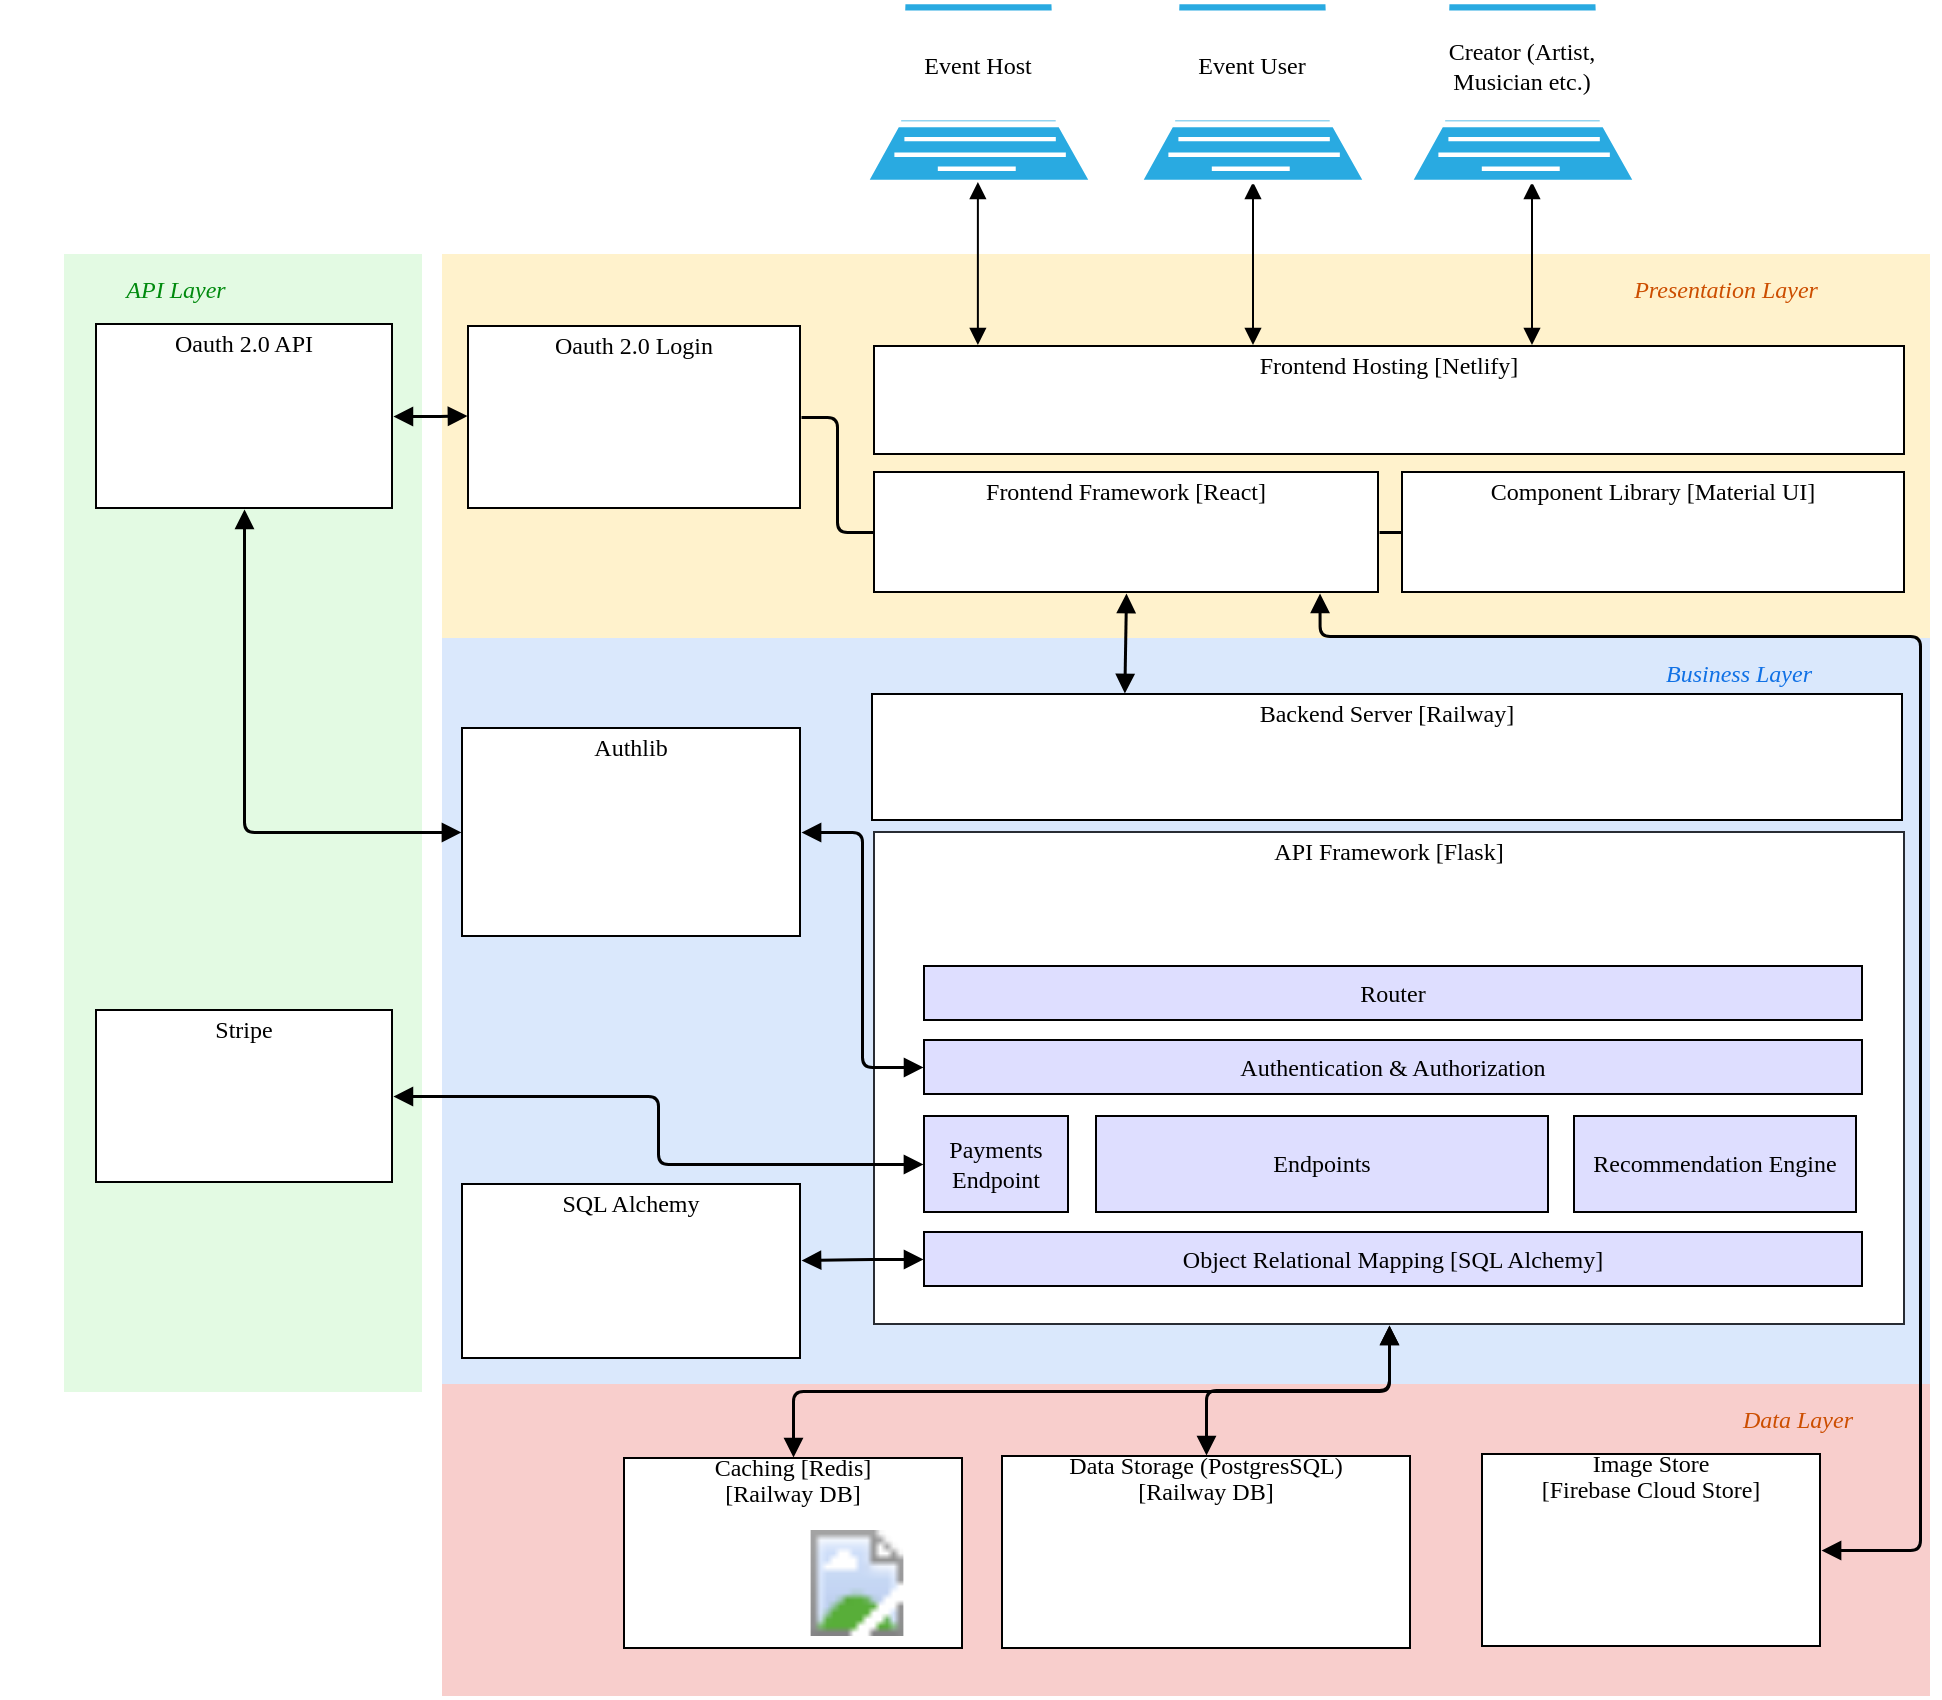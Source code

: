 <mxfile version="20.3.6" type="github">
  <diagram id="A0pS8hA710SsEqilMm7S" name="Page-1">
    <mxGraphModel dx="1131" dy="612" grid="1" gridSize="10" guides="1" tooltips="1" connect="1" arrows="1" fold="1" page="1" pageScale="1" pageWidth="850" pageHeight="1100" math="0" shadow="0">
      <root>
        <mxCell id="0" />
        <mxCell id="1" parent="0" />
        <UserObject label="" lucidchartObjectId="KflUuGD9~0LX" id="Cg7NqFjO_DHP6Ivuayq_-1">
          <mxCell style="html=1;overflow=block;blockSpacing=1;whiteSpace=wrap;fontSize=12;fontFamily=Comic Sans MS;fontColor=default;spacing=0;strokeOpacity=0;fillOpacity=100;fillColor=#e3fae3;" vertex="1" parent="1">
            <mxGeometry x="39" y="138" width="179" height="569" as="geometry" />
          </mxCell>
        </UserObject>
        <UserObject label="" lucidchartObjectId="dOoHLOUmPFQhY" id="Cg7NqFjO_DHP6Ivuayq_-2">
          <mxCell style="html=1;overflow=block;blockSpacing=1;whiteSpace=wrap;fontSize=12;fontFamily=Comic Sans MS;fontColor=default;spacing=0;strokeOpacity=0;fillOpacity=100;fillColor=#f8cecc;" vertex="1" parent="1">
            <mxGeometry x="228" y="703" width="744" height="156" as="geometry" />
          </mxCell>
        </UserObject>
        <UserObject label="" lucidchartObjectId="37PH2UHaHmSOB" id="Cg7NqFjO_DHP6Ivuayq_-3">
          <mxCell style="html=1;overflow=block;blockSpacing=1;whiteSpace=wrap;fontSize=12;fontFamily=Comic Sans MS;fontColor=default;spacing=0;strokeOpacity=0;fillOpacity=100;fillColor=#dae8fc;" vertex="1" parent="1">
            <mxGeometry x="228" y="330" width="744" height="373" as="geometry" />
          </mxCell>
        </UserObject>
        <UserObject label="" lucidchartObjectId="AGhNGLhYOkbrz" id="Cg7NqFjO_DHP6Ivuayq_-4">
          <mxCell style="html=1;overflow=block;blockSpacing=1;whiteSpace=wrap;fontSize=12;fontFamily=Comic Sans MS;fontColor=default;spacing=0;strokeOpacity=0;fillOpacity=100;fillColor=#fff2cc;" vertex="1" parent="1">
            <mxGeometry x="228" y="138" width="744" height="192" as="geometry" />
          </mxCell>
        </UserObject>
        <UserObject label="&lt;div style=&quot;display: flex; justify-content: center; text-align: center; align-items: baseline; font-size: 12px; line-height: 1.25; margin-top: -2px;&quot;&gt;&lt;span style=&quot;font-size: 12px;&quot;&gt;&lt;span style=&quot;font-size: 12px; color: rgb(0, 0, 0);&quot;&gt;&lt;br&gt;&lt;/span&gt;&lt;/span&gt;&lt;span style=&quot;font-size: 12px;&quot;&gt;&lt;span style=&quot;font-size: 12px; color: rgb(0, 0, 0);&quot;&gt;&lt;br&gt;&lt;/span&gt;&lt;/span&gt;&lt;span style=&quot;font-size: 12px;&quot;&gt;&lt;span style=&quot;font-size: 12px; color: rgb(0, 0, 0);&quot;&gt;Caching [Redis]&lt;br&gt;&lt;/span&gt;&lt;/span&gt;&lt;/div&gt;&lt;div style=&quot;display: flex; justify-content: center; text-align: center; align-items: baseline; font-size: 12px; line-height: 1.25; margin-top: -2px;&quot;&gt;&lt;span style=&quot;font-size: 12px;&quot;&gt;&lt;span style=&quot;font-size: 12px; color: rgb(0, 0, 0);&quot;&gt;[Railway DB]&lt;/span&gt;&lt;/span&gt;&lt;/div&gt;" lucidchartObjectId="C5wIBzSA42G3L" id="Cg7NqFjO_DHP6Ivuayq_-5">
          <mxCell style="html=1;overflow=block;blockSpacing=1;whiteSpace=wrap;fontSize=12;fontFamily=Comic Sans MS;spacing=0;verticalAlign=top;strokeOpacity=100;fillOpacity=100;fillColor=#ffffff;" vertex="1" parent="1">
            <mxGeometry x="319" y="740" width="169" height="95" as="geometry" />
          </mxCell>
        </UserObject>
        <UserObject label="" lucidchartObjectId="f0mxfCQSc4t0V" id="Cg7NqFjO_DHP6Ivuayq_-6">
          <mxCell style="html=1;jettySize=18;whiteSpace=wrap;fontSize=12;strokeOpacity=100;rounded=0;startArrow=block;startFill=1;endArrow=block;endFill=1;exitX=0.5;exitY=1;exitPerimeter=0;entryX=0.5;entryY=-0.009;entryPerimeter=0;fontFamily=Comic Sans MS;" edge="1" parent="1" source="Cg7NqFjO_DHP6Ivuayq_-29">
            <mxGeometry width="100" height="100" relative="1" as="geometry">
              <Array as="points" />
              <mxPoint x="633.5" y="183.514" as="targetPoint" />
            </mxGeometry>
          </mxCell>
        </UserObject>
        <UserObject label="Presentation Layer" lucidchartObjectId="sjhBvCZkmkm6C" id="Cg7NqFjO_DHP6Ivuayq_-7">
          <mxCell style="html=1;overflow=block;blockSpacing=1;whiteSpace=wrap;fontSize=12;fontFamily=Comic Sans MS;fontColor=#cc4e00;fontStyle=2;align=center;spacing=0;strokeOpacity=0;fillOpacity=0;fillColor=#000000;" vertex="1" parent="1">
            <mxGeometry x="768" y="138" width="204" height="36" as="geometry" />
          </mxCell>
        </UserObject>
        <UserObject label="" lucidchartObjectId="Y4rMe6e9mDRt7" id="Cg7NqFjO_DHP6Ivuayq_-8">
          <mxCell style="html=1;overflow=block;blockSpacing=1;whiteSpace=wrap;shape=image;fontSize=12;spacing=0;verticalAlign=top;strokeOpacity=0;image=https://dwglogo.com/wp-content/uploads/2017/12/1100px_Redis_Logo_01.png;fontFamily=Comic Sans MS;" vertex="1" parent="1">
            <mxGeometry x="409" y="776" width="53" height="53" as="geometry" />
          </mxCell>
        </UserObject>
        <UserObject label="Business Layer" lucidchartObjectId="OoNy25D~4qQi" id="Cg7NqFjO_DHP6Ivuayq_-9">
          <mxCell style="html=1;overflow=block;blockSpacing=1;whiteSpace=wrap;fontSize=12;fontFamily=Comic Sans MS;fontColor=#1071e5;fontStyle=2;align=center;spacing=0;strokeOpacity=0;fillOpacity=0;fillColor=#000000;" vertex="1" parent="1">
            <mxGeometry x="781" y="330" width="191" height="36" as="geometry" />
          </mxCell>
        </UserObject>
        <UserObject label="Data Layer" lucidchartObjectId="ZoNyhU-~kzkb" id="Cg7NqFjO_DHP6Ivuayq_-10">
          <mxCell style="html=1;overflow=block;blockSpacing=1;whiteSpace=wrap;fontSize=12;fontFamily=Comic Sans MS;fontColor=#cc4e00;fontStyle=2;align=center;spacing=0;strokeOpacity=0;fillOpacity=0;fillColor=#000000;" vertex="1" parent="1">
            <mxGeometry x="840" y="703" width="132" height="36" as="geometry" />
          </mxCell>
        </UserObject>
        <UserObject label="Authlib" lucidchartObjectId="tq96LNb9Vq6AR" id="Cg7NqFjO_DHP6Ivuayq_-11">
          <mxCell style="html=1;overflow=block;blockSpacing=1;whiteSpace=wrap;fontSize=12;fontFamily=Comic Sans MS;fontColor=default;spacingTop=3;spacing=0;verticalAlign=top;strokeOpacity=100;fillOpacity=100;fillColor=#ffffff;" vertex="1" parent="1">
            <mxGeometry x="238" y="375" width="169" height="104" as="geometry" />
          </mxCell>
        </UserObject>
        <UserObject label="Frontend Framework [React]" lucidchartObjectId="V97wRFRRcTpoC" id="Cg7NqFjO_DHP6Ivuayq_-12">
          <mxCell style="html=1;overflow=block;blockSpacing=1;whiteSpace=wrap;fontSize=12;fontFamily=Comic Sans MS;fontColor=default;align=center;spacingTop=3;spacing=0;verticalAlign=top;strokeOpacity=100;fillOpacity=100;fillColor=#ffffff;" vertex="1" parent="1">
            <mxGeometry x="444" y="247" width="252" height="60" as="geometry" />
          </mxCell>
        </UserObject>
        <mxCell id="Cg7NqFjO_DHP6Ivuayq_-13" value="Component Library [Material UI]" style="html=1;overflow=block;blockSpacing=1;whiteSpace=wrap;fontSize=12;fontFamily=Comic Sans MS;fontColor=default;spacingTop=3;spacing=0;verticalAlign=top;strokeOpacity=100;fillOpacity=100;fillColor=#ffffff;container=1;collapsible=0;" vertex="1" parent="1">
          <mxGeometry x="708" y="247" width="251" height="60" as="geometry" />
        </mxCell>
        <UserObject label="" lucidchartObjectId="t4kUXqDANXcT" id="Cg7NqFjO_DHP6Ivuayq_-14">
          <mxCell style="html=1;overflow=block;blockSpacing=1;whiteSpace=wrap;shape=image;fontSize=12;spacing=0;strokeColor=none;strokeOpacity=100;strokeWidth=0;image=https://images.lucid.app/images/38f67add-59fb-4a18-ab17-9af368d4f261/content;imageAspect=0;fontFamily=Comic Sans MS;" vertex="1" parent="Cg7NqFjO_DHP6Ivuayq_-13">
            <mxGeometry x="101" y="18" width="50" height="39" as="geometry" />
          </mxCell>
        </UserObject>
        <UserObject label="Oauth 2.0 Login" lucidchartObjectId="q4NymYBs.0jf" id="Cg7NqFjO_DHP6Ivuayq_-15">
          <mxCell style="html=1;overflow=block;blockSpacing=1;whiteSpace=wrap;fontSize=12;fontFamily=Comic Sans MS;fontColor=default;spacingTop=3;spacing=0;verticalAlign=top;strokeOpacity=100;fillOpacity=100;fillColor=#ffffff;" vertex="1" parent="1">
            <mxGeometry x="241" y="174" width="166" height="91" as="geometry" />
          </mxCell>
        </UserObject>
        <UserObject label="" lucidchartObjectId="m0NyFxw8UOBD" id="Cg7NqFjO_DHP6Ivuayq_-16">
          <mxCell style="html=1;jettySize=18;whiteSpace=wrap;fontSize=12;strokeWidth=1.5;rounded=1;arcSize=10;edgeStyle=orthogonalEdgeStyle;startArrow=none;endArrow=none;exitX=1.002;exitY=0.5;exitPerimeter=0;entryX=-0.002;entryY=0.5;entryPerimeter=0;fontFamily=Comic Sans MS;" edge="1" parent="1" source="Cg7NqFjO_DHP6Ivuayq_-12" target="Cg7NqFjO_DHP6Ivuayq_-13">
            <mxGeometry width="100" height="100" relative="1" as="geometry">
              <Array as="points" />
            </mxGeometry>
          </mxCell>
        </UserObject>
        <UserObject label="" lucidchartObjectId="R4NyQ9~4Hdhu" id="Cg7NqFjO_DHP6Ivuayq_-17">
          <mxCell style="html=1;jettySize=18;whiteSpace=wrap;fontSize=12;strokeWidth=1.5;rounded=1;arcSize=10;edgeStyle=orthogonalEdgeStyle;startArrow=none;endArrow=none;exitX=1.003;exitY=0.5;exitPerimeter=0;entryX=-0.002;entryY=0.5;entryPerimeter=0;fontFamily=Comic Sans MS;" edge="1" parent="1" source="Cg7NqFjO_DHP6Ivuayq_-15" target="Cg7NqFjO_DHP6Ivuayq_-12">
            <mxGeometry width="100" height="100" relative="1" as="geometry">
              <Array as="points" />
            </mxGeometry>
          </mxCell>
        </UserObject>
        <UserObject label="API Framework [Flask]" lucidchartObjectId="LNzCLRs96HGrY" id="Cg7NqFjO_DHP6Ivuayq_-18">
          <mxCell style="html=1;overflow=block;blockSpacing=1;whiteSpace=wrap;fontSize=12;fontFamily=Comic Sans MS;fontColor=default;spacingTop=3;spacing=0;verticalAlign=top;strokeColor=#282c33;strokeOpacity=100;fillOpacity=100;fillColor=#ffffff;" vertex="1" parent="1">
            <mxGeometry x="444" y="427" width="515" height="246" as="geometry" />
          </mxCell>
        </UserObject>
        <UserObject label="Authentication &amp;amp; Authorization" lucidchartObjectId="I~Ny8DVSjl3a" id="Cg7NqFjO_DHP6Ivuayq_-19">
          <mxCell style="html=1;overflow=block;blockSpacing=1;whiteSpace=wrap;fontSize=12;fontFamily=Comic Sans MS;fontColor=default;align=center;spacing=0;verticalAlign=middle;strokeOpacity=100;fillOpacity=100;fillColor=#dedeff;" vertex="1" parent="1">
            <mxGeometry x="469" y="531" width="469" height="27" as="geometry" />
          </mxCell>
        </UserObject>
        <UserObject label="Endpoints" lucidchartObjectId="~aOyGWz~2H84" id="Cg7NqFjO_DHP6Ivuayq_-20">
          <mxCell style="html=1;overflow=block;blockSpacing=1;whiteSpace=wrap;fontSize=12;fontFamily=Comic Sans MS;fontColor=default;spacing=0;verticalAlign=middle;strokeOpacity=100;fillOpacity=100;fillColor=#dedeff;" vertex="1" parent="1">
            <mxGeometry x="555" y="569" width="226" height="48" as="geometry" />
          </mxCell>
        </UserObject>
        <UserObject label="Payments Endpoint" lucidchartObjectId="icOya3Ib8Wng" id="Cg7NqFjO_DHP6Ivuayq_-21">
          <mxCell style="html=1;overflow=block;blockSpacing=1;whiteSpace=wrap;fontSize=12;fontFamily=Comic Sans MS;fontColor=default;spacing=0;verticalAlign=middle;strokeOpacity=100;fillOpacity=100;fillColor=#dedeff;" vertex="1" parent="1">
            <mxGeometry x="469" y="569" width="72" height="48" as="geometry" />
          </mxCell>
        </UserObject>
        <UserObject label="Router" lucidchartObjectId="bgOyOaCuzOn0" id="Cg7NqFjO_DHP6Ivuayq_-22">
          <mxCell style="html=1;overflow=block;blockSpacing=1;whiteSpace=wrap;fontSize=12;fontFamily=Comic Sans MS;fontColor=default;align=center;spacing=0;verticalAlign=middle;strokeOpacity=100;fillOpacity=100;fillColor=#dedeff;" vertex="1" parent="1">
            <mxGeometry x="469" y="494" width="469" height="27" as="geometry" />
          </mxCell>
        </UserObject>
        <UserObject label="&lt;div style=&quot;display: flex; justify-content: center; text-align: center; align-items: baseline; font-size: 12px; line-height: 1.25; margin-top: -2px;&quot;&gt;&lt;span style=&quot;font-size: 12px;&quot;&gt;&lt;span style=&quot;font-size: 12px; color: rgb(0, 0, 0);&quot;&gt;Data Storage (PostgresSQL)&lt;/span&gt;&lt;span style=&quot;font-size: 12px; color: rgb(0, 0, 0);&quot;&gt;&#xa;&lt;/span&gt;&lt;/span&gt;&lt;/div&gt;&lt;div style=&quot;display: flex; justify-content: center; text-align: center; align-items: baseline; font-size: 12px; line-height: 1.25; margin-top: -2px;&quot;&gt;&lt;span style=&quot;font-size: 12px;&quot;&gt;&lt;span style=&quot;font-size: 12px;&quot;&gt;&lt;span style=&quot;font-size: 12px; color: rgb(0, 0, 0);&quot;&gt;[Railway DB]&lt;/span&gt;&lt;/span&gt;&lt;/span&gt;&lt;/div&gt;" lucidchartObjectId="Ubcgcxa4KTZTX" id="Cg7NqFjO_DHP6Ivuayq_-23">
          <mxCell style="html=1;overflow=block;blockSpacing=1;whiteSpace=wrap;fontSize=12;fontFamily=Comic Sans MS;spacing=0;verticalAlign=top;strokeOpacity=100;fillOpacity=100;fillColor=#ffffff;" vertex="1" parent="1">
            <mxGeometry x="508" y="739" width="204" height="96" as="geometry" />
          </mxCell>
        </UserObject>
        <UserObject label="" lucidchartObjectId="0uOy8vkMmo.k" id="Cg7NqFjO_DHP6Ivuayq_-24">
          <mxCell style="html=1;jettySize=18;whiteSpace=wrap;fontSize=12;strokeWidth=1.5;rounded=0;startArrow=block;startFill=1;endArrow=block;endFill=1;exitX=0.5;exitY=1.008;exitPerimeter=0;entryX=0.245;entryY=-0.008;entryPerimeter=0;fontFamily=Comic Sans MS;" edge="1" parent="1" source="Cg7NqFjO_DHP6Ivuayq_-12" target="Cg7NqFjO_DHP6Ivuayq_-33">
            <mxGeometry width="100" height="100" relative="1" as="geometry">
              <Array as="points" />
            </mxGeometry>
          </mxCell>
        </UserObject>
        <UserObject label="Object Relational Mapping [SQL Alchemy]" lucidchartObjectId="UxOyC4Dy4.lf" id="Cg7NqFjO_DHP6Ivuayq_-25">
          <mxCell style="html=1;overflow=block;blockSpacing=1;whiteSpace=wrap;fontSize=12;fontFamily=Comic Sans MS;fontColor=default;align=center;spacing=0;verticalAlign=middle;strokeOpacity=100;fillOpacity=100;fillColor=#dedeff;" vertex="1" parent="1">
            <mxGeometry x="469" y="627" width="469" height="27" as="geometry" />
          </mxCell>
        </UserObject>
        <UserObject label="" lucidchartObjectId="IAOyn0avxWIQ" id="Cg7NqFjO_DHP6Ivuayq_-26">
          <mxCell style="html=1;jettySize=18;whiteSpace=wrap;fontSize=12;strokeWidth=1.5;rounded=1;arcSize=10;edgeStyle=orthogonalEdgeStyle;startArrow=block;startFill=1;endArrow=block;endFill=1;exitX=0.5;exitY=1.002;exitPerimeter=0;entryX=0.5;entryY=-0.005;entryPerimeter=0;fontFamily=Comic Sans MS;" edge="1" parent="1" source="Cg7NqFjO_DHP6Ivuayq_-18" target="Cg7NqFjO_DHP6Ivuayq_-23">
            <mxGeometry width="100" height="100" relative="1" as="geometry">
              <Array as="points" />
            </mxGeometry>
          </mxCell>
        </UserObject>
        <UserObject label="" lucidchartObjectId="NAOy4X76EoQr" id="Cg7NqFjO_DHP6Ivuayq_-27">
          <mxCell style="html=1;jettySize=18;whiteSpace=wrap;fontSize=12;strokeWidth=1.5;rounded=1;arcSize=10;edgeStyle=orthogonalEdgeStyle;startArrow=block;startFill=1;endArrow=block;endFill=1;exitX=0.5;exitY=1.002;exitPerimeter=0;entryX=0.5;entryY=-0.005;entryPerimeter=0;fontFamily=Comic Sans MS;" edge="1" parent="1" source="Cg7NqFjO_DHP6Ivuayq_-18" target="Cg7NqFjO_DHP6Ivuayq_-5">
            <mxGeometry width="100" height="100" relative="1" as="geometry">
              <Array as="points" />
            </mxGeometry>
          </mxCell>
        </UserObject>
        <UserObject label="" lucidchartObjectId="pEOyoyxn7rpf" id="Cg7NqFjO_DHP6Ivuayq_-28">
          <mxCell style="html=1;jettySize=18;whiteSpace=wrap;fontSize=12;strokeWidth=1.5;rounded=1;arcSize=10;edgeStyle=orthogonalEdgeStyle;startArrow=block;startFill=1;endArrow=block;endFill=1;exitX=1.003;exitY=0.5;exitPerimeter=0;entryX=-0.001;entryY=0.5;entryPerimeter=0;fontFamily=Comic Sans MS;" edge="1" parent="1" source="Cg7NqFjO_DHP6Ivuayq_-11" target="Cg7NqFjO_DHP6Ivuayq_-19">
            <mxGeometry width="100" height="100" relative="1" as="geometry">
              <Array as="points" />
            </mxGeometry>
          </mxCell>
        </UserObject>
        <mxCell id="Cg7NqFjO_DHP6Ivuayq_-29" value="" style="html=1;overflow=block;blockSpacing=1;whiteSpace=wrap;shape=mxgraph.networks.laptop;fillColor=#29AAE1;strokeColor=#ffffff;labelPosition=center;verticalLabelPosition=bottom;align=center;verticalAlign=top;fontSize=12;spacing=0;strokeOpacity=100;rounded=1;absoluteArcSize=1;arcSize=7.5;strokeWidth=1.5;container=1;collapsible=0;fontFamily=Comic Sans MS;" vertex="1" parent="1">
          <mxGeometry x="577" y="12" width="113" height="90" as="geometry" />
        </mxCell>
        <UserObject label="Event User" lucidchartObjectId="rC-yZTWUNvfk" id="Cg7NqFjO_DHP6Ivuayq_-30">
          <mxCell style="html=1;overflow=block;blockSpacing=1;whiteSpace=wrap;fontSize=12;fontColor=default;spacing=0;strokeColor=none;strokeOpacity=100;fillColor=#ffffff;strokeWidth=0;fontFamily=Comic Sans MS;" vertex="1" parent="Cg7NqFjO_DHP6Ivuayq_-29">
            <mxGeometry x="10" y="4" width="92" height="55" as="geometry" />
          </mxCell>
        </UserObject>
        <UserObject label="Frontend Hosting [Netlify]" lucidchartObjectId="yK_yyZy-PMjJ" id="Cg7NqFjO_DHP6Ivuayq_-31">
          <mxCell style="html=1;overflow=block;blockSpacing=1;whiteSpace=wrap;fontSize=12;fontFamily=Comic Sans MS;fontColor=default;spacingTop=3;spacing=0;verticalAlign=top;strokeOpacity=100;fillOpacity=100;fillColor=#ffffff;" vertex="1" parent="1">
            <mxGeometry x="444" y="184" width="515" height="54" as="geometry" />
          </mxCell>
        </UserObject>
        <UserObject label="" lucidchartObjectId="zM_ydNRPcr.M" id="Cg7NqFjO_DHP6Ivuayq_-32">
          <mxCell style="html=1;overflow=block;blockSpacing=1;whiteSpace=wrap;shape=image;fontSize=12;spacing=0;strokeColor=none;strokeOpacity=100;strokeWidth=0;image=https://images.lucid.app/images/d51110e1-d756-459c-9354-0177be8767ac/content;imageAspect=0;fontFamily=Comic Sans MS;" vertex="1" parent="1">
            <mxGeometry x="651" y="210" width="89" height="24" as="geometry" />
          </mxCell>
        </UserObject>
        <UserObject label="Backend Server [Railway]" lucidchartObjectId="5N_y6g8pTtUp" id="Cg7NqFjO_DHP6Ivuayq_-33">
          <mxCell style="html=1;overflow=block;blockSpacing=1;whiteSpace=wrap;fontSize=12;fontFamily=Comic Sans MS;fontColor=default;spacingTop=3;spacing=0;verticalAlign=top;strokeOpacity=100;fillOpacity=100;fillColor=#ffffff;" vertex="1" parent="1">
            <mxGeometry x="443" y="358" width="515" height="63" as="geometry" />
          </mxCell>
        </UserObject>
        <UserObject label="" lucidchartObjectId="3dkUPjXQKrpz" id="Cg7NqFjO_DHP6Ivuayq_-34">
          <mxCell style="html=1;overflow=block;blockSpacing=1;whiteSpace=wrap;shape=image;fontSize=12;spacing=0;strokeColor=none;strokeOpacity=100;strokeWidth=0;image=https://images.lucid.app/images/3e6cae71-648f-4bd4-9441-35870fd851bb/content;imageAspect=0;fontFamily=Comic Sans MS;" vertex="1" parent="1">
            <mxGeometry x="549" y="268" width="40" height="35" as="geometry" />
          </mxCell>
        </UserObject>
        <UserObject label="" lucidchartObjectId="_LkUr-2bW4Gr" id="Cg7NqFjO_DHP6Ivuayq_-35">
          <mxCell style="html=1;overflow=block;blockSpacing=1;whiteSpace=wrap;shape=image;fontSize=12;spacing=0;strokeColor=none;strokeOpacity=100;strokeWidth=0;image=https://images.lucid.app/images/39aa3b4d-27c5-4003-85d8-6c67f9e7c17a/content;imageAspect=0;fontFamily=Comic Sans MS;" vertex="1" parent="1">
            <mxGeometry x="272" y="210" width="44" height="44" as="geometry" />
          </mxCell>
        </UserObject>
        <UserObject label="" lucidchartObjectId="MNkU_DrbpZXX" id="Cg7NqFjO_DHP6Ivuayq_-36">
          <mxCell style="html=1;overflow=block;blockSpacing=1;whiteSpace=wrap;shape=image;fontSize=12;spacing=0;strokeColor=none;strokeOpacity=100;strokeWidth=0;image=https://images.lucid.app/images/106baeca-0bd3-478b-b45f-23a594445989/content;imageAspect=0;fontFamily=Comic Sans MS;" vertex="1" parent="1">
            <mxGeometry x="332" y="206" width="48" height="48" as="geometry" />
          </mxCell>
        </UserObject>
        <UserObject label="" lucidchartObjectId="hPkU6cUh-9t1" id="Cg7NqFjO_DHP6Ivuayq_-37">
          <mxCell style="html=1;overflow=block;blockSpacing=1;whiteSpace=wrap;shape=image;fontSize=12;spacing=0;strokeColor=none;strokeOpacity=100;strokeWidth=0;image=https://images.lucid.app/images/140d092a-e6a7-4575-920d-d1aa1f1f8724/content;imageAspect=0;fontFamily=Comic Sans MS;" vertex="1" parent="1">
            <mxGeometry x="284" y="396" width="79" height="79" as="geometry" />
          </mxCell>
        </UserObject>
        <UserObject label="" lucidchartObjectId="xRkUDiWkDgxQ" id="Cg7NqFjO_DHP6Ivuayq_-38">
          <mxCell style="html=1;overflow=block;blockSpacing=1;whiteSpace=wrap;shape=image;fontSize=12;spacing=0;strokeColor=none;strokeOpacity=100;strokeWidth=0;image=https://images.lucid.app/images/ae1336ba-9c97-4612-8b84-46ee0ac92080/content;imageAspect=0;fontFamily=Comic Sans MS;" vertex="1" parent="1">
            <mxGeometry x="684" y="380" width="35" height="35" as="geometry" />
          </mxCell>
        </UserObject>
        <UserObject label="" lucidchartObjectId="QSkU3E9sJQmX" id="Cg7NqFjO_DHP6Ivuayq_-39">
          <mxCell style="html=1;overflow=block;blockSpacing=1;whiteSpace=wrap;shape=image;fontSize=12;spacing=0;strokeColor=none;strokeOpacity=100;strokeWidth=0;image=https://images.lucid.app/images/ca8d01fe-9c4a-4e6f-9b97-61d6d0cb766e/content;imageAspect=0;fontFamily=Comic Sans MS;" vertex="1" parent="1">
            <mxGeometry x="688" y="445" width="33" height="42" as="geometry" />
          </mxCell>
        </UserObject>
        <UserObject label="Stripe" lucidchartObjectId="CglU_JX8NKY8" id="Cg7NqFjO_DHP6Ivuayq_-40">
          <mxCell style="html=1;overflow=block;blockSpacing=1;whiteSpace=wrap;fontSize=12;fontFamily=Comic Sans MS;fontColor=default;spacingTop=3;spacing=0;verticalAlign=top;strokeOpacity=100;fillOpacity=100;fillColor=#ffffff;" vertex="1" parent="1">
            <mxGeometry x="55" y="516" width="148" height="86" as="geometry" />
          </mxCell>
        </UserObject>
        <UserObject label="SQL Alchemy" lucidchartObjectId="_XkUhmPmqRSG" id="Cg7NqFjO_DHP6Ivuayq_-41">
          <mxCell style="html=1;overflow=block;blockSpacing=1;whiteSpace=wrap;fontSize=12;fontFamily=Comic Sans MS;fontColor=default;spacingTop=3;spacing=0;verticalAlign=top;strokeOpacity=100;fillOpacity=100;fillColor=#ffffff;" vertex="1" parent="1">
            <mxGeometry x="238" y="603" width="169" height="87" as="geometry" />
          </mxCell>
        </UserObject>
        <UserObject label="" lucidchartObjectId="oZkU1_f5._hZ" id="Cg7NqFjO_DHP6Ivuayq_-42">
          <mxCell style="html=1;overflow=block;blockSpacing=1;whiteSpace=wrap;shape=image;fontSize=12;spacing=0;strokeColor=none;strokeOpacity=100;strokeWidth=0;image=https://images.lucid.app/images/95807716-5ac0-412e-9f81-c3d11347e7c1/content;imageAspect=0;fontFamily=Comic Sans MS;" vertex="1" parent="1">
            <mxGeometry x="250" y="635" width="146" height="31" as="geometry" />
          </mxCell>
        </UserObject>
        <UserObject label="" lucidchartObjectId="z0kUNxTsbre4" id="Cg7NqFjO_DHP6Ivuayq_-43">
          <mxCell style="html=1;overflow=block;blockSpacing=1;whiteSpace=wrap;shape=image;fontSize=12;spacing=0;strokeColor=none;strokeOpacity=100;strokeWidth=0;image=https://images.lucid.app/images/ae1336ba-9c97-4612-8b84-46ee0ac92080/content;imageAspect=0;fontFamily=Comic Sans MS;" vertex="1" parent="1">
            <mxGeometry x="552" y="786" width="43" height="43" as="geometry" />
          </mxCell>
        </UserObject>
        <UserObject label="" lucidchartObjectId="X0kU4YK4gXDv" id="Cg7NqFjO_DHP6Ivuayq_-44">
          <mxCell style="html=1;overflow=block;blockSpacing=1;whiteSpace=wrap;shape=image;fontSize=12;spacing=0;strokeColor=none;strokeOpacity=100;strokeWidth=0;image=https://images.lucid.app/images/38a9e36b-c81b-458e-8df2-cbe66859c18d/content;imageAspect=0;fontFamily=Comic Sans MS;" vertex="1" parent="1">
            <mxGeometry x="626" y="786" width="46" height="48" as="geometry" />
          </mxCell>
        </UserObject>
        <UserObject label="Recommendation Engine" lucidchartObjectId="y1kUUux_8yGA" id="Cg7NqFjO_DHP6Ivuayq_-45">
          <mxCell style="html=1;overflow=block;blockSpacing=1;whiteSpace=wrap;fontSize=12;fontFamily=Comic Sans MS;fontColor=default;spacing=0;verticalAlign=middle;strokeOpacity=100;fillOpacity=100;fillColor=#dedeff;" vertex="1" parent="1">
            <mxGeometry x="794" y="569" width="141" height="48" as="geometry" />
          </mxCell>
        </UserObject>
        <UserObject label="" lucidchartObjectId="x2kUYZSCVoZ3" id="Cg7NqFjO_DHP6Ivuayq_-46">
          <mxCell style="html=1;jettySize=18;whiteSpace=wrap;fontSize=12;strokeWidth=1.5;rounded=1;arcSize=10;edgeStyle=orthogonalEdgeStyle;startArrow=block;startFill=1;endArrow=block;endFill=1;exitX=-0.001;exitY=0.5;exitPerimeter=0;entryX=1.003;entryY=0.437;entryPerimeter=0;fontFamily=Comic Sans MS;" edge="1" parent="1" source="Cg7NqFjO_DHP6Ivuayq_-25" target="Cg7NqFjO_DHP6Ivuayq_-41">
            <mxGeometry width="100" height="100" relative="1" as="geometry">
              <Array as="points" />
            </mxGeometry>
          </mxCell>
        </UserObject>
        <UserObject label="" lucidchartObjectId="-2kU_JAo3ClN" id="Cg7NqFjO_DHP6Ivuayq_-47">
          <mxCell style="html=1;overflow=block;blockSpacing=1;whiteSpace=wrap;shape=image;fontSize=12;spacing=0;strokeColor=none;strokeOpacity=100;strokeWidth=0;image=https://images.lucid.app/images/ae1336ba-9c97-4612-8b84-46ee0ac92080/content;imageAspect=0;fontFamily=Comic Sans MS;" vertex="1" parent="1">
            <mxGeometry x="343" y="781" width="43" height="43" as="geometry" />
          </mxCell>
        </UserObject>
        <UserObject label="" lucidchartObjectId="IVkUQHenV3nI" id="Cg7NqFjO_DHP6Ivuayq_-48">
          <mxCell style="html=1;overflow=block;blockSpacing=1;whiteSpace=wrap;shape=image;fontSize=12;spacing=0;strokeColor=none;strokeOpacity=100;strokeWidth=0;image=https://images.lucid.app/images/08741bcf-7314-4c71-b19b-2cb8e63de706/content;imageAspect=0;fontFamily=Comic Sans MS;" vertex="1" parent="1">
            <mxGeometry x="68" y="539" width="122" height="58" as="geometry" />
          </mxCell>
        </UserObject>
        <UserObject label="API Layer" lucidchartObjectId="9flUxK7bBcEH" id="Cg7NqFjO_DHP6Ivuayq_-49">
          <mxCell style="html=1;overflow=block;blockSpacing=1;whiteSpace=wrap;fontSize=12;fontFamily=Comic Sans MS;fontColor=#008a0e;fontStyle=2;spacing=0;strokeOpacity=0;fillOpacity=0;fillColor=#000000;" vertex="1" parent="1">
            <mxGeometry x="8" y="138" width="174" height="36" as="geometry" />
          </mxCell>
        </UserObject>
        <UserObject label="" lucidchartObjectId="bhlUZmm7B5SV" id="Cg7NqFjO_DHP6Ivuayq_-50">
          <mxCell style="html=1;jettySize=18;whiteSpace=wrap;fontSize=12;strokeWidth=1.5;rounded=1;arcSize=10;edgeStyle=orthogonalEdgeStyle;startArrow=block;startFill=1;endArrow=block;endFill=1;exitX=-0.007;exitY=0.5;exitPerimeter=0;entryX=1.003;entryY=0.5;entryPerimeter=0;fontFamily=Comic Sans MS;" edge="1" parent="1" source="Cg7NqFjO_DHP6Ivuayq_-21" target="Cg7NqFjO_DHP6Ivuayq_-40">
            <mxGeometry width="100" height="100" relative="1" as="geometry">
              <Array as="points" />
            </mxGeometry>
          </mxCell>
        </UserObject>
        <UserObject label="Oauth 2.0 API" lucidchartObjectId="RhlU893a.M_n" id="Cg7NqFjO_DHP6Ivuayq_-51">
          <mxCell style="html=1;overflow=block;blockSpacing=1;whiteSpace=wrap;fontSize=12;fontFamily=Comic Sans MS;fontColor=default;spacingTop=3;spacing=0;verticalAlign=top;strokeOpacity=100;fillOpacity=100;fillColor=#ffffff;" vertex="1" parent="1">
            <mxGeometry x="55" y="173" width="148" height="92" as="geometry" />
          </mxCell>
        </UserObject>
        <UserObject label="" lucidchartObjectId="ailUXmtWdHaH" id="Cg7NqFjO_DHP6Ivuayq_-52">
          <mxCell style="html=1;overflow=block;blockSpacing=1;whiteSpace=wrap;shape=image;fontSize=12;spacing=0;strokeColor=none;strokeOpacity=100;strokeWidth=0;image=https://images.lucid.app/images/39aa3b4d-27c5-4003-85d8-6c67f9e7c17a/content;imageAspect=0;fontFamily=Comic Sans MS;" vertex="1" parent="1">
            <mxGeometry x="73" y="206" width="44" height="44" as="geometry" />
          </mxCell>
        </UserObject>
        <UserObject label="" lucidchartObjectId="kilUjG9DCJsw" id="Cg7NqFjO_DHP6Ivuayq_-53">
          <mxCell style="html=1;overflow=block;blockSpacing=1;whiteSpace=wrap;shape=image;fontSize=12;spacing=0;strokeColor=none;strokeOpacity=100;strokeWidth=0;image=https://images.lucid.app/images/106baeca-0bd3-478b-b45f-23a594445989/content;imageAspect=0;fontFamily=Comic Sans MS;" vertex="1" parent="1">
            <mxGeometry x="131" y="204" width="48" height="48" as="geometry" />
          </mxCell>
        </UserObject>
        <UserObject label="" lucidchartObjectId="SilUk.NqIkUC" id="Cg7NqFjO_DHP6Ivuayq_-54">
          <mxCell style="html=1;jettySize=18;whiteSpace=wrap;fontSize=12;strokeWidth=1.5;rounded=1;arcSize=10;edgeStyle=orthogonalEdgeStyle;startArrow=block;startFill=1;endArrow=block;endFill=1;exitX=-0.003;exitY=0.5;exitPerimeter=0;entryX=0.5;entryY=1.005;entryPerimeter=0;fontFamily=Comic Sans MS;" edge="1" parent="1" source="Cg7NqFjO_DHP6Ivuayq_-11" target="Cg7NqFjO_DHP6Ivuayq_-51">
            <mxGeometry width="100" height="100" relative="1" as="geometry">
              <Array as="points" />
            </mxGeometry>
          </mxCell>
        </UserObject>
        <UserObject label="" lucidchartObjectId="-ilU.jBFKYjr" id="Cg7NqFjO_DHP6Ivuayq_-55">
          <mxCell style="html=1;jettySize=18;whiteSpace=wrap;fontSize=12;strokeWidth=1.5;rounded=1;arcSize=10;edgeStyle=orthogonalEdgeStyle;startArrow=block;startFill=1;endArrow=block;endFill=1;exitX=1.003;exitY=0.5;exitPerimeter=0;entryX=-0.003;entryY=0.492;entryPerimeter=0;fontFamily=Comic Sans MS;" edge="1" parent="1" source="Cg7NqFjO_DHP6Ivuayq_-51" target="Cg7NqFjO_DHP6Ivuayq_-15">
            <mxGeometry width="100" height="100" relative="1" as="geometry">
              <Array as="points" />
            </mxGeometry>
          </mxCell>
        </UserObject>
        <UserObject label="&lt;div style=&quot;display: flex; justify-content: center; text-align: center; align-items: baseline; font-size: 12px; line-height: 1.25; margin-top: -2px;&quot;&gt;&lt;span style=&quot;font-size: 12px;&quot;&gt;&lt;span style=&quot;font-size: 12px; color: rgb(0, 0, 0);&quot;&gt;Image Store&#xa;&lt;/span&gt;&lt;/span&gt;&lt;/div&gt;&lt;div style=&quot;display: flex; justify-content: center; text-align: center; align-items: baseline; font-size: 12px; line-height: 1.25; margin-top: -2px;&quot;&gt;&lt;span style=&quot;font-size: 12px;&quot;&gt;&lt;span style=&quot;font-size: 12px; color: rgb(0, 0, 0);&quot;&gt;[Firebase Cloud Store]&lt;/span&gt;&lt;/span&gt;&lt;/div&gt;" lucidchartObjectId="vllUH_nWdS3F" id="Cg7NqFjO_DHP6Ivuayq_-56">
          <mxCell style="html=1;overflow=block;blockSpacing=1;whiteSpace=wrap;fontSize=12;fontFamily=Comic Sans MS;spacing=0;verticalAlign=top;strokeOpacity=100;fillOpacity=100;fillColor=#ffffff;" vertex="1" parent="1">
            <mxGeometry x="748" y="738" width="169" height="96" as="geometry" />
          </mxCell>
        </UserObject>
        <UserObject label="" lucidchartObjectId="bnlUO1X09exD" id="Cg7NqFjO_DHP6Ivuayq_-57">
          <mxCell style="html=1;overflow=block;blockSpacing=1;whiteSpace=wrap;shape=image;fontSize=12;spacing=0;strokeColor=none;strokeOpacity=100;strokeWidth=0;image=https://images.lucid.app/images/583e1184-0bd2-4fcb-b8e2-d2bac36b8b5a/content;imageAspect=0;fontFamily=Comic Sans MS;" vertex="1" parent="1">
            <mxGeometry x="765" y="771" width="135" height="69" as="geometry" />
          </mxCell>
        </UserObject>
        <UserObject label="" lucidchartObjectId="jplU8tn55Mz9" id="Cg7NqFjO_DHP6Ivuayq_-58">
          <mxCell style="html=1;jettySize=18;whiteSpace=wrap;fontSize=12;strokeWidth=1.5;rounded=1;arcSize=10;edgeStyle=orthogonalEdgeStyle;startArrow=block;startFill=1;endArrow=block;endFill=1;exitX=1.003;exitY=0.5;exitPerimeter=0;entryX=0.884;entryY=1.008;entryPerimeter=0;fontFamily=Comic Sans MS;" edge="1" parent="1" source="Cg7NqFjO_DHP6Ivuayq_-56" target="Cg7NqFjO_DHP6Ivuayq_-12">
            <mxGeometry width="100" height="100" relative="1" as="geometry">
              <Array as="points">
                <mxPoint x="967" y="786" />
                <mxPoint x="967" y="329" />
                <mxPoint x="667" y="329" />
              </Array>
            </mxGeometry>
          </mxCell>
        </UserObject>
        <mxCell id="Cg7NqFjO_DHP6Ivuayq_-59" value="" style="html=1;overflow=block;blockSpacing=1;whiteSpace=wrap;shape=mxgraph.networks.laptop;fillColor=#29AAE1;strokeColor=#ffffff;labelPosition=center;verticalLabelPosition=bottom;align=center;verticalAlign=top;fontSize=12;spacing=0;strokeOpacity=100;rounded=1;absoluteArcSize=1;arcSize=7.5;strokeWidth=1.5;container=1;collapsible=0;fontFamily=Comic Sans MS;" vertex="1" parent="1">
          <mxGeometry x="440" y="12" width="113" height="90" as="geometry" />
        </mxCell>
        <UserObject label="Event Host" lucidchartObjectId="rC-yZTWUNvfk" id="Cg7NqFjO_DHP6Ivuayq_-60">
          <mxCell style="html=1;overflow=block;blockSpacing=1;whiteSpace=wrap;fontSize=12;fontColor=default;spacing=0;strokeColor=none;strokeOpacity=100;fillColor=#ffffff;strokeWidth=0;fontFamily=Comic Sans MS;" vertex="1" parent="Cg7NqFjO_DHP6Ivuayq_-59">
            <mxGeometry x="10" y="4" width="92" height="55" as="geometry" />
          </mxCell>
        </UserObject>
        <UserObject label="" lucidchartObjectId="f0mxfCQSc4t0V" id="Cg7NqFjO_DHP6Ivuayq_-61">
          <mxCell style="html=1;jettySize=18;whiteSpace=wrap;fontSize=12;strokeOpacity=100;rounded=0;startArrow=block;startFill=1;endArrow=block;endFill=1;exitX=0.5;exitY=1;exitPerimeter=0;entryX=0.5;entryY=-0.009;entryPerimeter=0;fontFamily=Comic Sans MS;" edge="1" parent="1">
            <mxGeometry width="100" height="100" relative="1" as="geometry">
              <Array as="points" />
              <mxPoint x="495.94" y="102" as="sourcePoint" />
              <mxPoint x="495.94" y="183.514" as="targetPoint" />
            </mxGeometry>
          </mxCell>
        </UserObject>
        <UserObject label="" lucidchartObjectId="f0mxfCQSc4t0V" id="Cg7NqFjO_DHP6Ivuayq_-62">
          <mxCell style="html=1;jettySize=18;whiteSpace=wrap;fontSize=12;strokeOpacity=100;rounded=0;startArrow=block;startFill=1;endArrow=block;endFill=1;exitX=0.5;exitY=1;exitPerimeter=0;entryX=0.5;entryY=-0.009;entryPerimeter=0;fontFamily=Comic Sans MS;" edge="1" parent="1">
            <mxGeometry width="100" height="100" relative="1" as="geometry">
              <Array as="points" />
              <mxPoint x="773" y="102" as="sourcePoint" />
              <mxPoint x="773" y="183.514" as="targetPoint" />
            </mxGeometry>
          </mxCell>
        </UserObject>
        <mxCell id="Cg7NqFjO_DHP6Ivuayq_-64" value="" style="html=1;overflow=block;blockSpacing=1;whiteSpace=wrap;shape=mxgraph.networks.laptop;fillColor=#29AAE1;strokeColor=#ffffff;labelPosition=center;verticalLabelPosition=bottom;align=center;verticalAlign=top;fontSize=12;spacing=0;strokeOpacity=100;rounded=1;absoluteArcSize=1;arcSize=7.5;strokeWidth=1.5;container=1;collapsible=0;fontFamily=Comic Sans MS;" vertex="1" parent="1">
          <mxGeometry x="712" y="12" width="113" height="90" as="geometry" />
        </mxCell>
        <UserObject label="Creator (Artist, Musician etc.)" lucidchartObjectId="rC-yZTWUNvfk" id="Cg7NqFjO_DHP6Ivuayq_-65">
          <mxCell style="html=1;overflow=block;blockSpacing=1;whiteSpace=wrap;fontSize=12;fontColor=default;spacing=0;strokeColor=none;strokeOpacity=100;fillColor=#ffffff;strokeWidth=0;fontFamily=Comic Sans MS;" vertex="1" parent="Cg7NqFjO_DHP6Ivuayq_-64">
            <mxGeometry x="10" y="4" width="92" height="55" as="geometry" />
          </mxCell>
        </UserObject>
      </root>
    </mxGraphModel>
  </diagram>
</mxfile>
